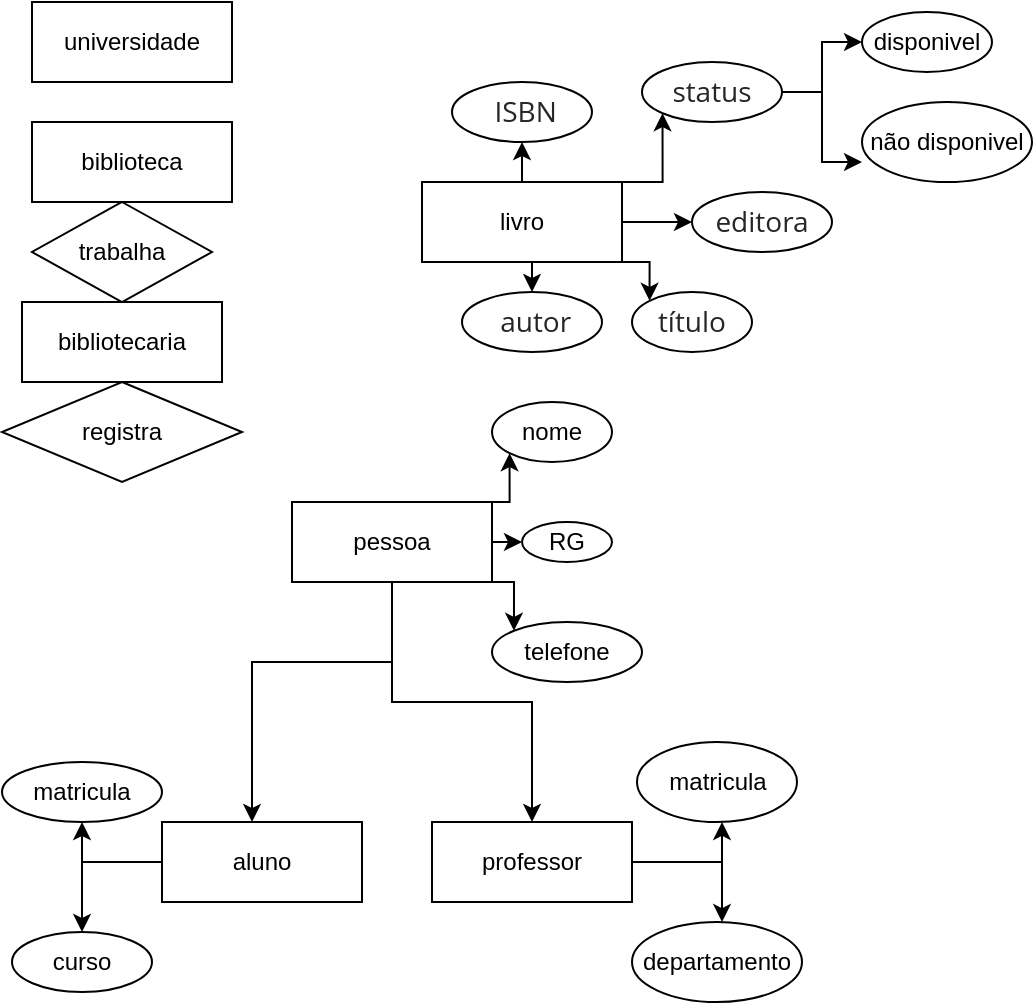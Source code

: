 <mxfile version="24.7.7">
  <diagram id="R2lEEEUBdFMjLlhIrx00" name="Page-1">
    <mxGraphModel dx="1120" dy="468" grid="1" gridSize="10" guides="1" tooltips="1" connect="1" arrows="1" fold="1" page="1" pageScale="1" pageWidth="850" pageHeight="1100" math="0" shadow="0" extFonts="Permanent Marker^https://fonts.googleapis.com/css?family=Permanent+Marker">
      <root>
        <mxCell id="0" />
        <mxCell id="1" parent="0" />
        <mxCell id="ShBWlJT7m7TDXHpU9PTt-14" style="edgeStyle=orthogonalEdgeStyle;rounded=0;orthogonalLoop=1;jettySize=auto;html=1;exitX=0.5;exitY=0;exitDx=0;exitDy=0;entryX=0.5;entryY=1;entryDx=0;entryDy=0;" edge="1" parent="1" source="ShBWlJT7m7TDXHpU9PTt-1" target="ShBWlJT7m7TDXHpU9PTt-8">
          <mxGeometry relative="1" as="geometry" />
        </mxCell>
        <mxCell id="ShBWlJT7m7TDXHpU9PTt-15" style="edgeStyle=orthogonalEdgeStyle;rounded=0;orthogonalLoop=1;jettySize=auto;html=1;exitX=1;exitY=0;exitDx=0;exitDy=0;entryX=0;entryY=1;entryDx=0;entryDy=0;" edge="1" parent="1" source="ShBWlJT7m7TDXHpU9PTt-1" target="ShBWlJT7m7TDXHpU9PTt-7">
          <mxGeometry relative="1" as="geometry" />
        </mxCell>
        <mxCell id="ShBWlJT7m7TDXHpU9PTt-17" style="edgeStyle=orthogonalEdgeStyle;rounded=0;orthogonalLoop=1;jettySize=auto;html=1;exitX=0.5;exitY=1;exitDx=0;exitDy=0;entryX=0.5;entryY=0;entryDx=0;entryDy=0;" edge="1" parent="1" source="ShBWlJT7m7TDXHpU9PTt-1" target="ShBWlJT7m7TDXHpU9PTt-10">
          <mxGeometry relative="1" as="geometry" />
        </mxCell>
        <mxCell id="ShBWlJT7m7TDXHpU9PTt-18" style="edgeStyle=orthogonalEdgeStyle;rounded=0;orthogonalLoop=1;jettySize=auto;html=1;exitX=1;exitY=1;exitDx=0;exitDy=0;entryX=0;entryY=0;entryDx=0;entryDy=0;" edge="1" parent="1" source="ShBWlJT7m7TDXHpU9PTt-1" target="ShBWlJT7m7TDXHpU9PTt-11">
          <mxGeometry relative="1" as="geometry" />
        </mxCell>
        <mxCell id="ShBWlJT7m7TDXHpU9PTt-21" style="edgeStyle=orthogonalEdgeStyle;rounded=0;orthogonalLoop=1;jettySize=auto;html=1;exitX=1;exitY=0.5;exitDx=0;exitDy=0;entryX=0;entryY=0.5;entryDx=0;entryDy=0;" edge="1" parent="1" source="ShBWlJT7m7TDXHpU9PTt-1" target="ShBWlJT7m7TDXHpU9PTt-9">
          <mxGeometry relative="1" as="geometry" />
        </mxCell>
        <mxCell id="ShBWlJT7m7TDXHpU9PTt-1" value="livro" style="whiteSpace=wrap;html=1;align=center;" vertex="1" parent="1">
          <mxGeometry x="230" y="90" width="100" height="40" as="geometry" />
        </mxCell>
        <mxCell id="ShBWlJT7m7TDXHpU9PTt-49" style="edgeStyle=orthogonalEdgeStyle;rounded=0;orthogonalLoop=1;jettySize=auto;html=1;exitX=0;exitY=0.5;exitDx=0;exitDy=0;entryX=0.5;entryY=1;entryDx=0;entryDy=0;" edge="1" parent="1" source="ShBWlJT7m7TDXHpU9PTt-4" target="ShBWlJT7m7TDXHpU9PTt-40">
          <mxGeometry relative="1" as="geometry" />
        </mxCell>
        <mxCell id="ShBWlJT7m7TDXHpU9PTt-50" style="edgeStyle=orthogonalEdgeStyle;rounded=0;orthogonalLoop=1;jettySize=auto;html=1;exitX=0;exitY=0.5;exitDx=0;exitDy=0;entryX=0.5;entryY=0;entryDx=0;entryDy=0;" edge="1" parent="1" source="ShBWlJT7m7TDXHpU9PTt-4" target="ShBWlJT7m7TDXHpU9PTt-39">
          <mxGeometry relative="1" as="geometry" />
        </mxCell>
        <mxCell id="ShBWlJT7m7TDXHpU9PTt-4" value="aluno" style="whiteSpace=wrap;html=1;align=center;" vertex="1" parent="1">
          <mxGeometry x="100" y="410" width="100" height="40" as="geometry" />
        </mxCell>
        <mxCell id="ShBWlJT7m7TDXHpU9PTt-47" style="edgeStyle=orthogonalEdgeStyle;rounded=0;orthogonalLoop=1;jettySize=auto;html=1;exitX=1;exitY=0.5;exitDx=0;exitDy=0;" edge="1" parent="1" source="ShBWlJT7m7TDXHpU9PTt-5" target="ShBWlJT7m7TDXHpU9PTt-43">
          <mxGeometry relative="1" as="geometry">
            <Array as="points">
              <mxPoint x="380" y="430" />
            </Array>
          </mxGeometry>
        </mxCell>
        <mxCell id="ShBWlJT7m7TDXHpU9PTt-48" style="edgeStyle=orthogonalEdgeStyle;rounded=0;orthogonalLoop=1;jettySize=auto;html=1;exitX=1;exitY=0.5;exitDx=0;exitDy=0;" edge="1" parent="1" source="ShBWlJT7m7TDXHpU9PTt-5" target="ShBWlJT7m7TDXHpU9PTt-44">
          <mxGeometry relative="1" as="geometry">
            <mxPoint x="420" y="420" as="targetPoint" />
            <Array as="points">
              <mxPoint x="380" y="430" />
              <mxPoint x="380" y="380" />
            </Array>
          </mxGeometry>
        </mxCell>
        <mxCell id="ShBWlJT7m7TDXHpU9PTt-5" value="professor" style="whiteSpace=wrap;html=1;align=center;" vertex="1" parent="1">
          <mxGeometry x="235" y="410" width="100" height="40" as="geometry" />
        </mxCell>
        <mxCell id="ShBWlJT7m7TDXHpU9PTt-6" value="bibliotecaria" style="whiteSpace=wrap;html=1;align=center;" vertex="1" parent="1">
          <mxGeometry x="30" y="150" width="100" height="40" as="geometry" />
        </mxCell>
        <mxCell id="ShBWlJT7m7TDXHpU9PTt-37" style="edgeStyle=orthogonalEdgeStyle;rounded=0;orthogonalLoop=1;jettySize=auto;html=1;exitX=1;exitY=0.5;exitDx=0;exitDy=0;entryX=0;entryY=0.5;entryDx=0;entryDy=0;" edge="1" parent="1" source="ShBWlJT7m7TDXHpU9PTt-7" target="ShBWlJT7m7TDXHpU9PTt-35">
          <mxGeometry relative="1" as="geometry" />
        </mxCell>
        <mxCell id="ShBWlJT7m7TDXHpU9PTt-7" value="&lt;span style=&quot;color: rgb(38, 38, 38); font-family: &amp;quot;Open Sans&amp;quot;, sans-serif; font-size: 14px; text-align: left; white-space-collapse: preserve; background-color: rgb(255, 255, 255);&quot;&gt;status&lt;/span&gt;" style="ellipse;whiteSpace=wrap;html=1;align=center;" vertex="1" parent="1">
          <mxGeometry x="340" y="30" width="70" height="30" as="geometry" />
        </mxCell>
        <mxCell id="ShBWlJT7m7TDXHpU9PTt-8" value="&lt;span style=&quot;color: rgb(38, 38, 38); font-family: &amp;quot;Open Sans&amp;quot;, sans-serif; font-size: 14px; text-align: left; white-space-collapse: preserve; background-color: rgb(255, 255, 255);&quot;&gt; ISBN&lt;/span&gt;" style="ellipse;whiteSpace=wrap;html=1;align=center;" vertex="1" parent="1">
          <mxGeometry x="245" y="40" width="70" height="30" as="geometry" />
        </mxCell>
        <mxCell id="ShBWlJT7m7TDXHpU9PTt-9" value="&lt;span style=&quot;color: rgb(38, 38, 38); font-family: &amp;quot;Open Sans&amp;quot;, sans-serif; font-size: 14px; text-align: left; white-space-collapse: preserve; background-color: rgb(255, 255, 255);&quot;&gt;editora&lt;/span&gt;" style="ellipse;whiteSpace=wrap;html=1;align=center;" vertex="1" parent="1">
          <mxGeometry x="365" y="95" width="70" height="30" as="geometry" />
        </mxCell>
        <mxCell id="ShBWlJT7m7TDXHpU9PTt-10" value="&lt;span style=&quot;color: rgb(38, 38, 38); font-family: &amp;quot;Open Sans&amp;quot;, sans-serif; font-size: 14px; text-align: left; white-space-collapse: preserve; background-color: rgb(255, 255, 255);&quot;&gt; autor&lt;/span&gt;" style="ellipse;whiteSpace=wrap;html=1;align=center;" vertex="1" parent="1">
          <mxGeometry x="250" y="145" width="70" height="30" as="geometry" />
        </mxCell>
        <mxCell id="ShBWlJT7m7TDXHpU9PTt-11" value="&lt;div&gt;&lt;span style=&quot;color: rgb(38, 38, 38); font-family: &amp;quot;Open Sans&amp;quot;, sans-serif; font-size: 14px; text-align: left; white-space-collapse: preserve; background-color: rgb(255, 255, 255);&quot;&gt;título&lt;/span&gt;&lt;br&gt;&lt;/div&gt;" style="ellipse;whiteSpace=wrap;html=1;align=center;" vertex="1" parent="1">
          <mxGeometry x="335" y="145" width="60" height="30" as="geometry" />
        </mxCell>
        <mxCell id="ShBWlJT7m7TDXHpU9PTt-13" value="biblioteca" style="whiteSpace=wrap;html=1;align=center;" vertex="1" parent="1">
          <mxGeometry x="35" y="60" width="100" height="40" as="geometry" />
        </mxCell>
        <mxCell id="ShBWlJT7m7TDXHpU9PTt-29" style="edgeStyle=orthogonalEdgeStyle;rounded=0;orthogonalLoop=1;jettySize=auto;html=1;exitX=1;exitY=0;exitDx=0;exitDy=0;entryX=0;entryY=1;entryDx=0;entryDy=0;" edge="1" parent="1" source="ShBWlJT7m7TDXHpU9PTt-22" target="ShBWlJT7m7TDXHpU9PTt-23">
          <mxGeometry relative="1" as="geometry" />
        </mxCell>
        <mxCell id="ShBWlJT7m7TDXHpU9PTt-30" style="edgeStyle=orthogonalEdgeStyle;rounded=0;orthogonalLoop=1;jettySize=auto;html=1;exitX=1;exitY=0.5;exitDx=0;exitDy=0;entryX=0;entryY=0.5;entryDx=0;entryDy=0;" edge="1" parent="1" source="ShBWlJT7m7TDXHpU9PTt-22" target="ShBWlJT7m7TDXHpU9PTt-24">
          <mxGeometry relative="1" as="geometry" />
        </mxCell>
        <mxCell id="ShBWlJT7m7TDXHpU9PTt-31" style="edgeStyle=orthogonalEdgeStyle;rounded=0;orthogonalLoop=1;jettySize=auto;html=1;exitX=1;exitY=1;exitDx=0;exitDy=0;entryX=0;entryY=0;entryDx=0;entryDy=0;" edge="1" parent="1" source="ShBWlJT7m7TDXHpU9PTt-22" target="ShBWlJT7m7TDXHpU9PTt-25">
          <mxGeometry relative="1" as="geometry" />
        </mxCell>
        <mxCell id="ShBWlJT7m7TDXHpU9PTt-32" style="edgeStyle=orthogonalEdgeStyle;rounded=0;orthogonalLoop=1;jettySize=auto;html=1;exitX=0.5;exitY=1;exitDx=0;exitDy=0;" edge="1" parent="1" source="ShBWlJT7m7TDXHpU9PTt-22" target="ShBWlJT7m7TDXHpU9PTt-4">
          <mxGeometry relative="1" as="geometry">
            <Array as="points">
              <mxPoint x="215" y="330" />
              <mxPoint x="145" y="330" />
            </Array>
          </mxGeometry>
        </mxCell>
        <mxCell id="ShBWlJT7m7TDXHpU9PTt-33" style="edgeStyle=orthogonalEdgeStyle;rounded=0;orthogonalLoop=1;jettySize=auto;html=1;exitX=0.5;exitY=1;exitDx=0;exitDy=0;" edge="1" parent="1" source="ShBWlJT7m7TDXHpU9PTt-22" target="ShBWlJT7m7TDXHpU9PTt-5">
          <mxGeometry relative="1" as="geometry" />
        </mxCell>
        <mxCell id="ShBWlJT7m7TDXHpU9PTt-22" value="pessoa" style="whiteSpace=wrap;html=1;align=center;" vertex="1" parent="1">
          <mxGeometry x="165" y="250" width="100" height="40" as="geometry" />
        </mxCell>
        <mxCell id="ShBWlJT7m7TDXHpU9PTt-23" value="nome" style="ellipse;whiteSpace=wrap;html=1;align=center;" vertex="1" parent="1">
          <mxGeometry x="265" y="200" width="60" height="30" as="geometry" />
        </mxCell>
        <mxCell id="ShBWlJT7m7TDXHpU9PTt-24" value="RG" style="ellipse;whiteSpace=wrap;html=1;align=center;" vertex="1" parent="1">
          <mxGeometry x="280" y="260" width="45" height="20" as="geometry" />
        </mxCell>
        <mxCell id="ShBWlJT7m7TDXHpU9PTt-25" value="telefone" style="ellipse;whiteSpace=wrap;html=1;align=center;" vertex="1" parent="1">
          <mxGeometry x="265" y="310" width="75" height="30" as="geometry" />
        </mxCell>
        <mxCell id="ShBWlJT7m7TDXHpU9PTt-27" value="trabalha" style="shape=rhombus;perimeter=rhombusPerimeter;whiteSpace=wrap;html=1;align=center;" vertex="1" parent="1">
          <mxGeometry x="35" y="100" width="90" height="50" as="geometry" />
        </mxCell>
        <mxCell id="ShBWlJT7m7TDXHpU9PTt-28" value="universidade" style="whiteSpace=wrap;html=1;align=center;" vertex="1" parent="1">
          <mxGeometry x="35" width="100" height="40" as="geometry" />
        </mxCell>
        <mxCell id="ShBWlJT7m7TDXHpU9PTt-34" value="não disponivel" style="ellipse;whiteSpace=wrap;html=1;align=center;" vertex="1" parent="1">
          <mxGeometry x="450" y="50" width="85" height="40" as="geometry" />
        </mxCell>
        <mxCell id="ShBWlJT7m7TDXHpU9PTt-35" value="disponivel" style="ellipse;whiteSpace=wrap;html=1;align=center;" vertex="1" parent="1">
          <mxGeometry x="450" y="5" width="65" height="30" as="geometry" />
        </mxCell>
        <mxCell id="ShBWlJT7m7TDXHpU9PTt-38" style="edgeStyle=orthogonalEdgeStyle;rounded=0;orthogonalLoop=1;jettySize=auto;html=1;exitX=1;exitY=0.5;exitDx=0;exitDy=0;entryX=0;entryY=0.75;entryDx=0;entryDy=0;entryPerimeter=0;" edge="1" parent="1" source="ShBWlJT7m7TDXHpU9PTt-7" target="ShBWlJT7m7TDXHpU9PTt-34">
          <mxGeometry relative="1" as="geometry" />
        </mxCell>
        <mxCell id="ShBWlJT7m7TDXHpU9PTt-39" value="curso" style="ellipse;whiteSpace=wrap;html=1;align=center;" vertex="1" parent="1">
          <mxGeometry x="25" y="465" width="70" height="30" as="geometry" />
        </mxCell>
        <mxCell id="ShBWlJT7m7TDXHpU9PTt-40" value="matricula" style="ellipse;whiteSpace=wrap;html=1;align=center;" vertex="1" parent="1">
          <mxGeometry x="20" y="380" width="80" height="30" as="geometry" />
        </mxCell>
        <mxCell id="ShBWlJT7m7TDXHpU9PTt-43" value="departamento" style="ellipse;whiteSpace=wrap;html=1;align=center;" vertex="1" parent="1">
          <mxGeometry x="335" y="460" width="85" height="40" as="geometry" />
        </mxCell>
        <mxCell id="ShBWlJT7m7TDXHpU9PTt-44" value="matricula" style="ellipse;whiteSpace=wrap;html=1;align=center;" vertex="1" parent="1">
          <mxGeometry x="337.5" y="370" width="80" height="40" as="geometry" />
        </mxCell>
        <mxCell id="ShBWlJT7m7TDXHpU9PTt-51" value="registra" style="shape=rhombus;perimeter=rhombusPerimeter;whiteSpace=wrap;html=1;align=center;" vertex="1" parent="1">
          <mxGeometry x="20" y="190" width="120" height="50" as="geometry" />
        </mxCell>
      </root>
    </mxGraphModel>
  </diagram>
</mxfile>
